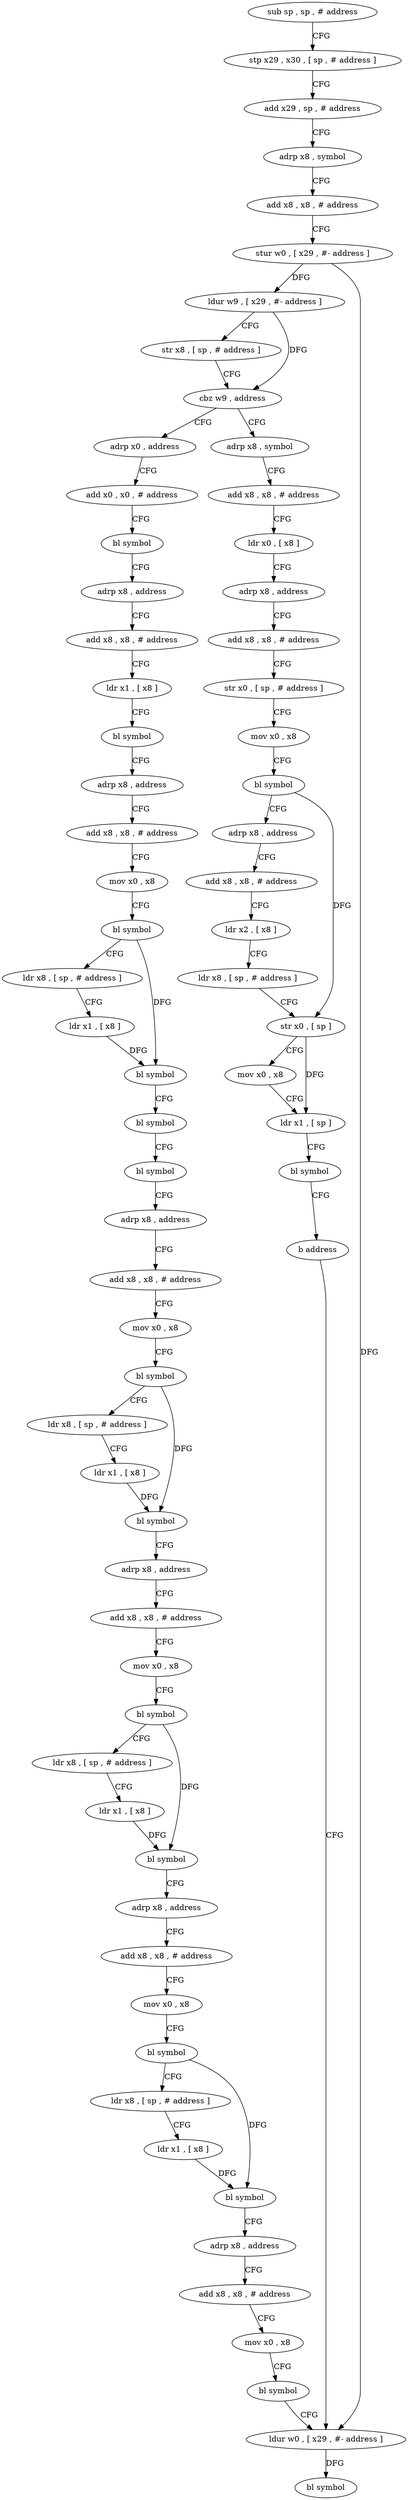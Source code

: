 digraph "func" {
"4201468" [label = "sub sp , sp , # address" ]
"4201472" [label = "stp x29 , x30 , [ sp , # address ]" ]
"4201476" [label = "add x29 , sp , # address" ]
"4201480" [label = "adrp x8 , symbol" ]
"4201484" [label = "add x8 , x8 , # address" ]
"4201488" [label = "stur w0 , [ x29 , #- address ]" ]
"4201492" [label = "ldur w9 , [ x29 , #- address ]" ]
"4201496" [label = "str x8 , [ sp , # address ]" ]
"4201500" [label = "cbz w9 , address" ]
"4201572" [label = "adrp x0 , address" ]
"4201504" [label = "adrp x8 , symbol" ]
"4201576" [label = "add x0 , x0 , # address" ]
"4201580" [label = "bl symbol" ]
"4201584" [label = "adrp x8 , address" ]
"4201588" [label = "add x8 , x8 , # address" ]
"4201592" [label = "ldr x1 , [ x8 ]" ]
"4201596" [label = "bl symbol" ]
"4201600" [label = "adrp x8 , address" ]
"4201604" [label = "add x8 , x8 , # address" ]
"4201608" [label = "mov x0 , x8" ]
"4201612" [label = "bl symbol" ]
"4201616" [label = "ldr x8 , [ sp , # address ]" ]
"4201620" [label = "ldr x1 , [ x8 ]" ]
"4201624" [label = "bl symbol" ]
"4201628" [label = "bl symbol" ]
"4201632" [label = "bl symbol" ]
"4201636" [label = "adrp x8 , address" ]
"4201640" [label = "add x8 , x8 , # address" ]
"4201644" [label = "mov x0 , x8" ]
"4201648" [label = "bl symbol" ]
"4201652" [label = "ldr x8 , [ sp , # address ]" ]
"4201656" [label = "ldr x1 , [ x8 ]" ]
"4201660" [label = "bl symbol" ]
"4201664" [label = "adrp x8 , address" ]
"4201668" [label = "add x8 , x8 , # address" ]
"4201672" [label = "mov x0 , x8" ]
"4201676" [label = "bl symbol" ]
"4201680" [label = "ldr x8 , [ sp , # address ]" ]
"4201684" [label = "ldr x1 , [ x8 ]" ]
"4201688" [label = "bl symbol" ]
"4201692" [label = "adrp x8 , address" ]
"4201696" [label = "add x8 , x8 , # address" ]
"4201700" [label = "mov x0 , x8" ]
"4201704" [label = "bl symbol" ]
"4201708" [label = "ldr x8 , [ sp , # address ]" ]
"4201712" [label = "ldr x1 , [ x8 ]" ]
"4201716" [label = "bl symbol" ]
"4201720" [label = "adrp x8 , address" ]
"4201724" [label = "add x8 , x8 , # address" ]
"4201728" [label = "mov x0 , x8" ]
"4201732" [label = "bl symbol" ]
"4201736" [label = "ldur w0 , [ x29 , #- address ]" ]
"4201508" [label = "add x8 , x8 , # address" ]
"4201512" [label = "ldr x0 , [ x8 ]" ]
"4201516" [label = "adrp x8 , address" ]
"4201520" [label = "add x8 , x8 , # address" ]
"4201524" [label = "str x0 , [ sp , # address ]" ]
"4201528" [label = "mov x0 , x8" ]
"4201532" [label = "bl symbol" ]
"4201536" [label = "adrp x8 , address" ]
"4201540" [label = "add x8 , x8 , # address" ]
"4201544" [label = "ldr x2 , [ x8 ]" ]
"4201548" [label = "ldr x8 , [ sp , # address ]" ]
"4201552" [label = "str x0 , [ sp ]" ]
"4201556" [label = "mov x0 , x8" ]
"4201560" [label = "ldr x1 , [ sp ]" ]
"4201564" [label = "bl symbol" ]
"4201568" [label = "b address" ]
"4201740" [label = "bl symbol" ]
"4201468" -> "4201472" [ label = "CFG" ]
"4201472" -> "4201476" [ label = "CFG" ]
"4201476" -> "4201480" [ label = "CFG" ]
"4201480" -> "4201484" [ label = "CFG" ]
"4201484" -> "4201488" [ label = "CFG" ]
"4201488" -> "4201492" [ label = "DFG" ]
"4201488" -> "4201736" [ label = "DFG" ]
"4201492" -> "4201496" [ label = "CFG" ]
"4201492" -> "4201500" [ label = "DFG" ]
"4201496" -> "4201500" [ label = "CFG" ]
"4201500" -> "4201572" [ label = "CFG" ]
"4201500" -> "4201504" [ label = "CFG" ]
"4201572" -> "4201576" [ label = "CFG" ]
"4201504" -> "4201508" [ label = "CFG" ]
"4201576" -> "4201580" [ label = "CFG" ]
"4201580" -> "4201584" [ label = "CFG" ]
"4201584" -> "4201588" [ label = "CFG" ]
"4201588" -> "4201592" [ label = "CFG" ]
"4201592" -> "4201596" [ label = "CFG" ]
"4201596" -> "4201600" [ label = "CFG" ]
"4201600" -> "4201604" [ label = "CFG" ]
"4201604" -> "4201608" [ label = "CFG" ]
"4201608" -> "4201612" [ label = "CFG" ]
"4201612" -> "4201616" [ label = "CFG" ]
"4201612" -> "4201624" [ label = "DFG" ]
"4201616" -> "4201620" [ label = "CFG" ]
"4201620" -> "4201624" [ label = "DFG" ]
"4201624" -> "4201628" [ label = "CFG" ]
"4201628" -> "4201632" [ label = "CFG" ]
"4201632" -> "4201636" [ label = "CFG" ]
"4201636" -> "4201640" [ label = "CFG" ]
"4201640" -> "4201644" [ label = "CFG" ]
"4201644" -> "4201648" [ label = "CFG" ]
"4201648" -> "4201652" [ label = "CFG" ]
"4201648" -> "4201660" [ label = "DFG" ]
"4201652" -> "4201656" [ label = "CFG" ]
"4201656" -> "4201660" [ label = "DFG" ]
"4201660" -> "4201664" [ label = "CFG" ]
"4201664" -> "4201668" [ label = "CFG" ]
"4201668" -> "4201672" [ label = "CFG" ]
"4201672" -> "4201676" [ label = "CFG" ]
"4201676" -> "4201680" [ label = "CFG" ]
"4201676" -> "4201688" [ label = "DFG" ]
"4201680" -> "4201684" [ label = "CFG" ]
"4201684" -> "4201688" [ label = "DFG" ]
"4201688" -> "4201692" [ label = "CFG" ]
"4201692" -> "4201696" [ label = "CFG" ]
"4201696" -> "4201700" [ label = "CFG" ]
"4201700" -> "4201704" [ label = "CFG" ]
"4201704" -> "4201708" [ label = "CFG" ]
"4201704" -> "4201716" [ label = "DFG" ]
"4201708" -> "4201712" [ label = "CFG" ]
"4201712" -> "4201716" [ label = "DFG" ]
"4201716" -> "4201720" [ label = "CFG" ]
"4201720" -> "4201724" [ label = "CFG" ]
"4201724" -> "4201728" [ label = "CFG" ]
"4201728" -> "4201732" [ label = "CFG" ]
"4201732" -> "4201736" [ label = "CFG" ]
"4201736" -> "4201740" [ label = "DFG" ]
"4201508" -> "4201512" [ label = "CFG" ]
"4201512" -> "4201516" [ label = "CFG" ]
"4201516" -> "4201520" [ label = "CFG" ]
"4201520" -> "4201524" [ label = "CFG" ]
"4201524" -> "4201528" [ label = "CFG" ]
"4201528" -> "4201532" [ label = "CFG" ]
"4201532" -> "4201536" [ label = "CFG" ]
"4201532" -> "4201552" [ label = "DFG" ]
"4201536" -> "4201540" [ label = "CFG" ]
"4201540" -> "4201544" [ label = "CFG" ]
"4201544" -> "4201548" [ label = "CFG" ]
"4201548" -> "4201552" [ label = "CFG" ]
"4201552" -> "4201556" [ label = "CFG" ]
"4201552" -> "4201560" [ label = "DFG" ]
"4201556" -> "4201560" [ label = "CFG" ]
"4201560" -> "4201564" [ label = "CFG" ]
"4201564" -> "4201568" [ label = "CFG" ]
"4201568" -> "4201736" [ label = "CFG" ]
}
